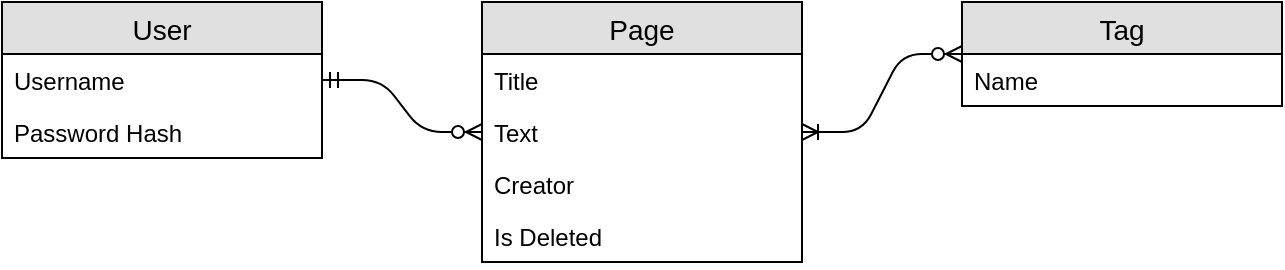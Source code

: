 <mxfile version="11.2.4" type="device" pages="1"><diagram id="c7j3Mbuo-s9YBUJyLMom" name="Page-1"><mxGraphModel dx="1038" dy="609" grid="1" gridSize="10" guides="1" tooltips="1" connect="1" arrows="1" fold="1" page="1" pageScale="1" pageWidth="850" pageHeight="1100" math="0" shadow="0"><root><mxCell id="0"/><mxCell id="1" parent="0"/><mxCell id="B4tyRji1sB1CIogyLcg8-1" value="User" style="swimlane;fontStyle=0;childLayout=stackLayout;horizontal=1;startSize=26;fillColor=#e0e0e0;horizontalStack=0;resizeParent=1;resizeParentMax=0;resizeLast=0;collapsible=1;marginBottom=0;swimlaneFillColor=#ffffff;align=center;fontSize=14;" vertex="1" parent="1"><mxGeometry x="40" y="40" width="160" height="78" as="geometry"/></mxCell><mxCell id="B4tyRji1sB1CIogyLcg8-2" value="Username" style="text;strokeColor=none;fillColor=none;spacingLeft=4;spacingRight=4;overflow=hidden;rotatable=0;points=[[0,0.5],[1,0.5]];portConstraint=eastwest;fontSize=12;" vertex="1" parent="B4tyRji1sB1CIogyLcg8-1"><mxGeometry y="26" width="160" height="26" as="geometry"/></mxCell><mxCell id="B4tyRji1sB1CIogyLcg8-3" value="Password Hash" style="text;strokeColor=none;fillColor=none;spacingLeft=4;spacingRight=4;overflow=hidden;rotatable=0;points=[[0,0.5],[1,0.5]];portConstraint=eastwest;fontSize=12;" vertex="1" parent="B4tyRji1sB1CIogyLcg8-1"><mxGeometry y="52" width="160" height="26" as="geometry"/></mxCell><mxCell id="B4tyRji1sB1CIogyLcg8-5" value="Page" style="swimlane;fontStyle=0;childLayout=stackLayout;horizontal=1;startSize=26;fillColor=#e0e0e0;horizontalStack=0;resizeParent=1;resizeParentMax=0;resizeLast=0;collapsible=1;marginBottom=0;swimlaneFillColor=#ffffff;align=center;fontSize=14;" vertex="1" parent="1"><mxGeometry x="280" y="40" width="160" height="130" as="geometry"/></mxCell><mxCell id="B4tyRji1sB1CIogyLcg8-6" value="Title" style="text;strokeColor=none;fillColor=none;spacingLeft=4;spacingRight=4;overflow=hidden;rotatable=0;points=[[0,0.5],[1,0.5]];portConstraint=eastwest;fontSize=12;" vertex="1" parent="B4tyRji1sB1CIogyLcg8-5"><mxGeometry y="26" width="160" height="26" as="geometry"/></mxCell><mxCell id="B4tyRji1sB1CIogyLcg8-7" value="Text" style="text;strokeColor=none;fillColor=none;spacingLeft=4;spacingRight=4;overflow=hidden;rotatable=0;points=[[0,0.5],[1,0.5]];portConstraint=eastwest;fontSize=12;" vertex="1" parent="B4tyRji1sB1CIogyLcg8-5"><mxGeometry y="52" width="160" height="26" as="geometry"/></mxCell><mxCell id="B4tyRji1sB1CIogyLcg8-8" value="Creator" style="text;strokeColor=none;fillColor=none;spacingLeft=4;spacingRight=4;overflow=hidden;rotatable=0;points=[[0,0.5],[1,0.5]];portConstraint=eastwest;fontSize=12;" vertex="1" parent="B4tyRji1sB1CIogyLcg8-5"><mxGeometry y="78" width="160" height="26" as="geometry"/></mxCell><mxCell id="B4tyRji1sB1CIogyLcg8-9" value="Is Deleted" style="text;strokeColor=none;fillColor=none;spacingLeft=4;spacingRight=4;overflow=hidden;rotatable=0;points=[[0,0.5],[1,0.5]];portConstraint=eastwest;fontSize=12;" vertex="1" parent="B4tyRji1sB1CIogyLcg8-5"><mxGeometry y="104" width="160" height="26" as="geometry"/></mxCell><mxCell id="B4tyRji1sB1CIogyLcg8-10" value="Tag" style="swimlane;fontStyle=0;childLayout=stackLayout;horizontal=1;startSize=26;fillColor=#e0e0e0;horizontalStack=0;resizeParent=1;resizeParentMax=0;resizeLast=0;collapsible=1;marginBottom=0;swimlaneFillColor=#ffffff;align=center;fontSize=14;" vertex="1" parent="1"><mxGeometry x="520" y="40" width="160" height="52" as="geometry"/></mxCell><mxCell id="B4tyRji1sB1CIogyLcg8-11" value="Name" style="text;strokeColor=none;fillColor=none;spacingLeft=4;spacingRight=4;overflow=hidden;rotatable=0;points=[[0,0.5],[1,0.5]];portConstraint=eastwest;fontSize=12;" vertex="1" parent="B4tyRji1sB1CIogyLcg8-10"><mxGeometry y="26" width="160" height="26" as="geometry"/></mxCell><mxCell id="B4tyRji1sB1CIogyLcg8-15" value="" style="edgeStyle=entityRelationEdgeStyle;fontSize=12;html=1;endArrow=ERzeroToMany;startArrow=ERmandOne;" edge="1" parent="1" source="B4tyRji1sB1CIogyLcg8-1" target="B4tyRji1sB1CIogyLcg8-5"><mxGeometry width="100" height="100" relative="1" as="geometry"><mxPoint x="40" y="290" as="sourcePoint"/><mxPoint x="140" y="190" as="targetPoint"/></mxGeometry></mxCell><mxCell id="B4tyRji1sB1CIogyLcg8-16" value="" style="edgeStyle=entityRelationEdgeStyle;fontSize=12;html=1;endArrow=ERoneToMany;startArrow=ERzeroToMany;" edge="1" parent="1" source="B4tyRji1sB1CIogyLcg8-10" target="B4tyRji1sB1CIogyLcg8-5"><mxGeometry width="100" height="100" relative="1" as="geometry"><mxPoint x="40" y="290" as="sourcePoint"/><mxPoint x="140" y="190" as="targetPoint"/></mxGeometry></mxCell></root></mxGraphModel></diagram></mxfile>